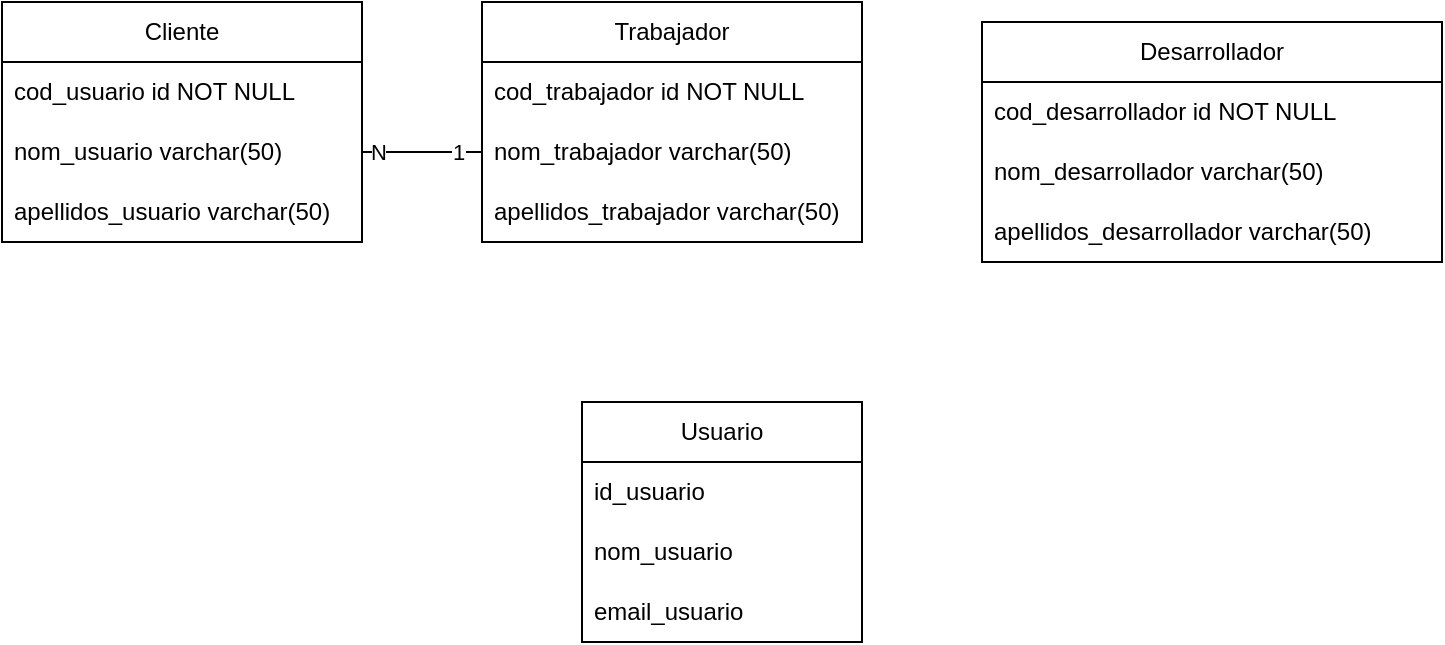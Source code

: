 <mxfile version="24.1.0" type="github">
  <diagram name="Página-1" id="F7BYFiG_lPrQ5hfkO6AL">
    <mxGraphModel dx="810" dy="451" grid="1" gridSize="10" guides="1" tooltips="1" connect="1" arrows="1" fold="1" page="1" pageScale="1" pageWidth="827" pageHeight="1169" math="0" shadow="0">
      <root>
        <mxCell id="0" />
        <mxCell id="1" parent="0" />
        <mxCell id="44VlRn7B5p0W6DuYbFLI-1" value="Cliente" style="swimlane;fontStyle=0;childLayout=stackLayout;horizontal=1;startSize=30;horizontalStack=0;resizeParent=1;resizeParentMax=0;resizeLast=0;collapsible=1;marginBottom=0;whiteSpace=wrap;html=1;" parent="1" vertex="1">
          <mxGeometry x="50" y="230" width="180" height="120" as="geometry" />
        </mxCell>
        <mxCell id="44VlRn7B5p0W6DuYbFLI-2" value="cod_usuario id NOT NULL" style="text;strokeColor=none;fillColor=none;align=left;verticalAlign=middle;spacingLeft=4;spacingRight=4;overflow=hidden;points=[[0,0.5],[1,0.5]];portConstraint=eastwest;rotatable=0;whiteSpace=wrap;html=1;" parent="44VlRn7B5p0W6DuYbFLI-1" vertex="1">
          <mxGeometry y="30" width="180" height="30" as="geometry" />
        </mxCell>
        <mxCell id="44VlRn7B5p0W6DuYbFLI-3" value="nom_usuario varchar(50)" style="text;strokeColor=none;fillColor=none;align=left;verticalAlign=middle;spacingLeft=4;spacingRight=4;overflow=hidden;points=[[0,0.5],[1,0.5]];portConstraint=eastwest;rotatable=0;whiteSpace=wrap;html=1;" parent="44VlRn7B5p0W6DuYbFLI-1" vertex="1">
          <mxGeometry y="60" width="180" height="30" as="geometry" />
        </mxCell>
        <mxCell id="44VlRn7B5p0W6DuYbFLI-4" value="apellidos_usuario varchar(50)" style="text;strokeColor=none;fillColor=none;align=left;verticalAlign=middle;spacingLeft=4;spacingRight=4;overflow=hidden;points=[[0,0.5],[1,0.5]];portConstraint=eastwest;rotatable=0;whiteSpace=wrap;html=1;" parent="44VlRn7B5p0W6DuYbFLI-1" vertex="1">
          <mxGeometry y="90" width="180" height="30" as="geometry" />
        </mxCell>
        <mxCell id="44VlRn7B5p0W6DuYbFLI-5" value="Trabajador" style="swimlane;fontStyle=0;childLayout=stackLayout;horizontal=1;startSize=30;horizontalStack=0;resizeParent=1;resizeParentMax=0;resizeLast=0;collapsible=1;marginBottom=0;whiteSpace=wrap;html=1;" parent="1" vertex="1">
          <mxGeometry x="290" y="230" width="190" height="120" as="geometry" />
        </mxCell>
        <mxCell id="44VlRn7B5p0W6DuYbFLI-6" value="cod_trabajador id NOT NULL" style="text;strokeColor=none;fillColor=none;align=left;verticalAlign=middle;spacingLeft=4;spacingRight=4;overflow=hidden;points=[[0,0.5],[1,0.5]];portConstraint=eastwest;rotatable=0;whiteSpace=wrap;html=1;" parent="44VlRn7B5p0W6DuYbFLI-5" vertex="1">
          <mxGeometry y="30" width="190" height="30" as="geometry" />
        </mxCell>
        <mxCell id="44VlRn7B5p0W6DuYbFLI-7" value="nom_trabajador varchar(50)" style="text;strokeColor=none;fillColor=none;align=left;verticalAlign=middle;spacingLeft=4;spacingRight=4;overflow=hidden;points=[[0,0.5],[1,0.5]];portConstraint=eastwest;rotatable=0;whiteSpace=wrap;html=1;" parent="44VlRn7B5p0W6DuYbFLI-5" vertex="1">
          <mxGeometry y="60" width="190" height="30" as="geometry" />
        </mxCell>
        <mxCell id="44VlRn7B5p0W6DuYbFLI-8" value="apellidos_trabajador varchar(50)" style="text;strokeColor=none;fillColor=none;align=left;verticalAlign=middle;spacingLeft=4;spacingRight=4;overflow=hidden;points=[[0,0.5],[1,0.5]];portConstraint=eastwest;rotatable=0;whiteSpace=wrap;html=1;" parent="44VlRn7B5p0W6DuYbFLI-5" vertex="1">
          <mxGeometry y="90" width="190" height="30" as="geometry" />
        </mxCell>
        <mxCell id="44VlRn7B5p0W6DuYbFLI-30" style="edgeStyle=orthogonalEdgeStyle;rounded=0;orthogonalLoop=1;jettySize=auto;html=1;entryX=1;entryY=0.5;entryDx=0;entryDy=0;endArrow=none;endFill=0;" parent="1" source="44VlRn7B5p0W6DuYbFLI-7" target="44VlRn7B5p0W6DuYbFLI-3" edge="1">
          <mxGeometry relative="1" as="geometry" />
        </mxCell>
        <mxCell id="44VlRn7B5p0W6DuYbFLI-31" value="1" style="edgeLabel;html=1;align=center;verticalAlign=middle;resizable=0;points=[];" parent="44VlRn7B5p0W6DuYbFLI-30" vertex="1" connectable="0">
          <mxGeometry x="-0.603" relative="1" as="geometry">
            <mxPoint as="offset" />
          </mxGeometry>
        </mxCell>
        <mxCell id="44VlRn7B5p0W6DuYbFLI-32" value="N" style="edgeLabel;html=1;align=center;verticalAlign=middle;resizable=0;points=[];" parent="44VlRn7B5p0W6DuYbFLI-30" vertex="1" connectable="0">
          <mxGeometry x="0.75" relative="1" as="geometry">
            <mxPoint as="offset" />
          </mxGeometry>
        </mxCell>
        <mxCell id="IlWPXBUBqdOJhYvmCdOi-2" value="Desarrollador" style="swimlane;fontStyle=0;childLayout=stackLayout;horizontal=1;startSize=30;horizontalStack=0;resizeParent=1;resizeParentMax=0;resizeLast=0;collapsible=1;marginBottom=0;whiteSpace=wrap;html=1;" parent="1" vertex="1">
          <mxGeometry x="540" y="240" width="230" height="120" as="geometry" />
        </mxCell>
        <mxCell id="IlWPXBUBqdOJhYvmCdOi-3" value="cod_desarrollador id NOT NULL" style="text;strokeColor=none;fillColor=none;align=left;verticalAlign=middle;spacingLeft=4;spacingRight=4;overflow=hidden;points=[[0,0.5],[1,0.5]];portConstraint=eastwest;rotatable=0;whiteSpace=wrap;html=1;" parent="IlWPXBUBqdOJhYvmCdOi-2" vertex="1">
          <mxGeometry y="30" width="230" height="30" as="geometry" />
        </mxCell>
        <mxCell id="IlWPXBUBqdOJhYvmCdOi-4" value="nom_desarrollador varchar(50)" style="text;strokeColor=none;fillColor=none;align=left;verticalAlign=middle;spacingLeft=4;spacingRight=4;overflow=hidden;points=[[0,0.5],[1,0.5]];portConstraint=eastwest;rotatable=0;whiteSpace=wrap;html=1;" parent="IlWPXBUBqdOJhYvmCdOi-2" vertex="1">
          <mxGeometry y="60" width="230" height="30" as="geometry" />
        </mxCell>
        <mxCell id="IlWPXBUBqdOJhYvmCdOi-5" value="apellidos_desarrollador varchar(50)" style="text;strokeColor=none;fillColor=none;align=left;verticalAlign=middle;spacingLeft=4;spacingRight=4;overflow=hidden;points=[[0,0.5],[1,0.5]];portConstraint=eastwest;rotatable=0;whiteSpace=wrap;html=1;" parent="IlWPXBUBqdOJhYvmCdOi-2" vertex="1">
          <mxGeometry y="90" width="230" height="30" as="geometry" />
        </mxCell>
        <mxCell id="Tl9mLe_F3pqz9-I6GZ0U-1" value="Usuario" style="swimlane;fontStyle=0;childLayout=stackLayout;horizontal=1;startSize=30;horizontalStack=0;resizeParent=1;resizeParentMax=0;resizeLast=0;collapsible=1;marginBottom=0;whiteSpace=wrap;html=1;" vertex="1" parent="1">
          <mxGeometry x="340" y="430" width="140" height="120" as="geometry" />
        </mxCell>
        <mxCell id="Tl9mLe_F3pqz9-I6GZ0U-2" value="id_usuario" style="text;strokeColor=none;fillColor=none;align=left;verticalAlign=middle;spacingLeft=4;spacingRight=4;overflow=hidden;points=[[0,0.5],[1,0.5]];portConstraint=eastwest;rotatable=0;whiteSpace=wrap;html=1;" vertex="1" parent="Tl9mLe_F3pqz9-I6GZ0U-1">
          <mxGeometry y="30" width="140" height="30" as="geometry" />
        </mxCell>
        <mxCell id="Tl9mLe_F3pqz9-I6GZ0U-3" value="nom_usuario" style="text;strokeColor=none;fillColor=none;align=left;verticalAlign=middle;spacingLeft=4;spacingRight=4;overflow=hidden;points=[[0,0.5],[1,0.5]];portConstraint=eastwest;rotatable=0;whiteSpace=wrap;html=1;" vertex="1" parent="Tl9mLe_F3pqz9-I6GZ0U-1">
          <mxGeometry y="60" width="140" height="30" as="geometry" />
        </mxCell>
        <mxCell id="Tl9mLe_F3pqz9-I6GZ0U-4" value="email_usuario" style="text;strokeColor=none;fillColor=none;align=left;verticalAlign=middle;spacingLeft=4;spacingRight=4;overflow=hidden;points=[[0,0.5],[1,0.5]];portConstraint=eastwest;rotatable=0;whiteSpace=wrap;html=1;" vertex="1" parent="Tl9mLe_F3pqz9-I6GZ0U-1">
          <mxGeometry y="90" width="140" height="30" as="geometry" />
        </mxCell>
      </root>
    </mxGraphModel>
  </diagram>
</mxfile>
